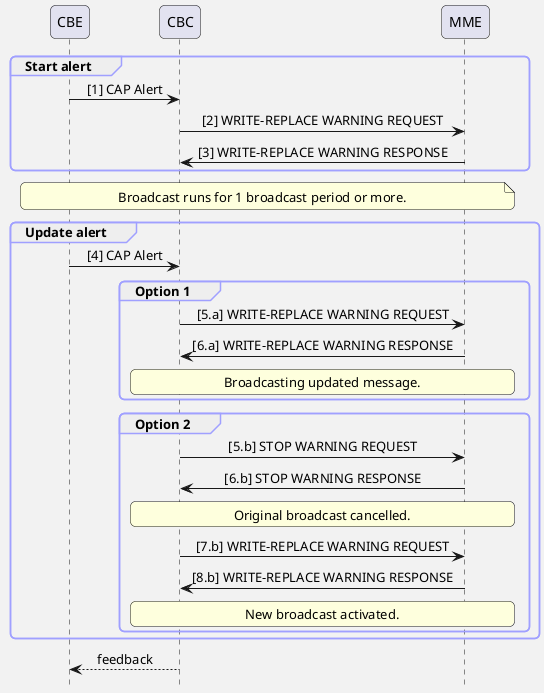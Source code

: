 @startuml
hide footbox
skinparam Shadowing false
skinparam BackgroundColor #f2f2f2
skinparam SequenceGroupBodyBackgroundColor transparent
skinparam roundcorner 10
skinparam ParticipantPadding 30
skinparam BoxPadding 10
skinparam SequenceGroupBorderColor #a0a0ff
skinparam SequenceMessageAlign center

participant CBE as cbe
participant CBC as cbc
participant MME as mme

group Start alert
    cbe -> cbc: [1] CAP Alert
    cbc -> mme: [2] WRITE-REPLACE WARNING REQUEST
    mme -> cbc: [3] WRITE-REPLACE WARNING RESPONSE
end
note across: Broadcast runs for 1 broadcast period or more.
group Update alert
    cbe -> cbc: [4] CAP Alert
    group Option 1
        cbc -> mme: [5.a] WRITE-REPLACE WARNING REQUEST
        mme -> cbc: [6.a] WRITE-REPLACE WARNING RESPONSE
        rnote over cbc, mme
            Broadcasting updated message.
        endrnote
    end
    group Option 2
        cbc -> mme: [5.b] STOP WARNING REQUEST
        mme -> cbc: [6.b] STOP WARNING RESPONSE
        rnote over cbc, mme
            Original broadcast cancelled.
        endrnote
        cbc -> mme: [7.b] WRITE-REPLACE WARNING REQUEST
        mme -> cbc: [8.b] WRITE-REPLACE WARNING RESPONSE
        rnote over cbc, mme
            New broadcast activated.
        endrnote
    end
end
cbc --> cbe: feedback
@enduml